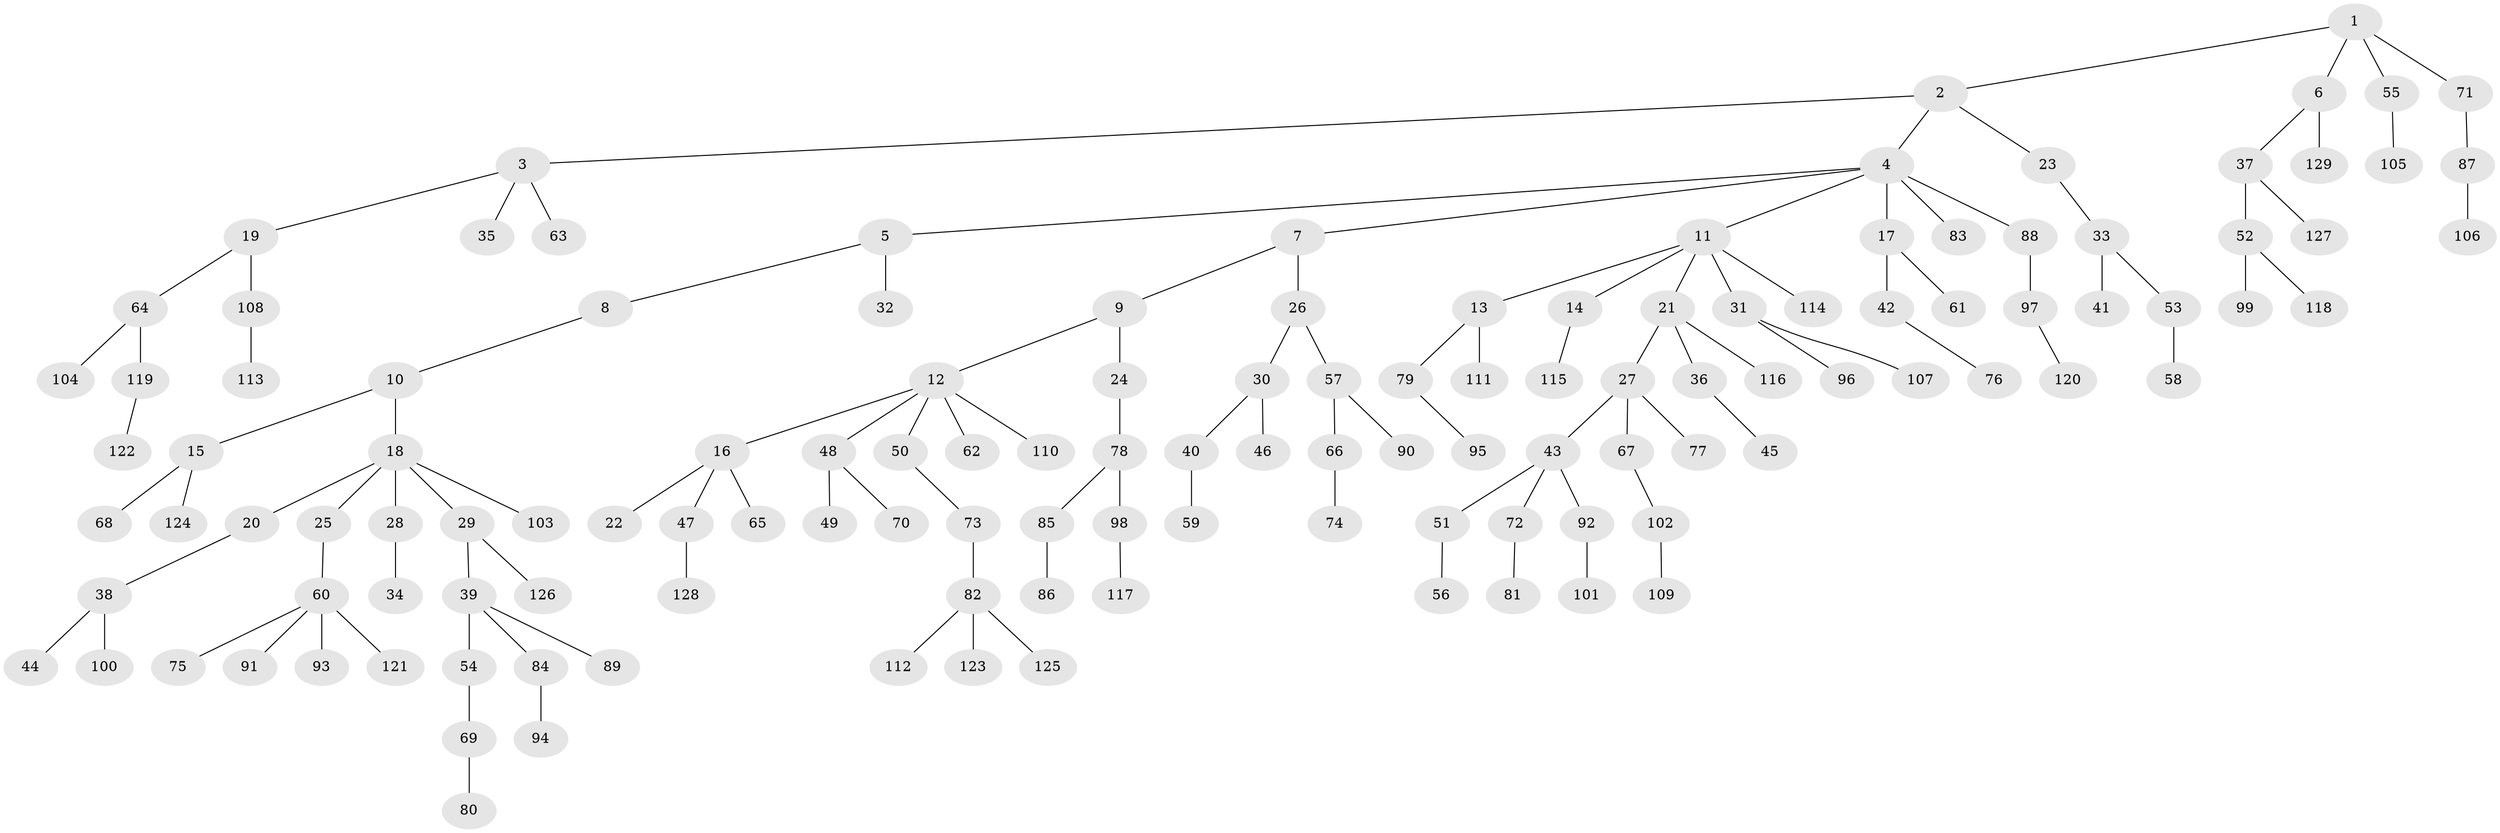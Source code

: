 // coarse degree distribution, {5: 0.04395604395604396, 4: 0.04395604395604396, 8: 0.01098901098901099, 2: 0.21978021978021978, 3: 0.13186813186813187, 1: 0.5274725274725275, 6: 0.02197802197802198}
// Generated by graph-tools (version 1.1) at 2025/42/03/06/25 10:42:03]
// undirected, 129 vertices, 128 edges
graph export_dot {
graph [start="1"]
  node [color=gray90,style=filled];
  1;
  2;
  3;
  4;
  5;
  6;
  7;
  8;
  9;
  10;
  11;
  12;
  13;
  14;
  15;
  16;
  17;
  18;
  19;
  20;
  21;
  22;
  23;
  24;
  25;
  26;
  27;
  28;
  29;
  30;
  31;
  32;
  33;
  34;
  35;
  36;
  37;
  38;
  39;
  40;
  41;
  42;
  43;
  44;
  45;
  46;
  47;
  48;
  49;
  50;
  51;
  52;
  53;
  54;
  55;
  56;
  57;
  58;
  59;
  60;
  61;
  62;
  63;
  64;
  65;
  66;
  67;
  68;
  69;
  70;
  71;
  72;
  73;
  74;
  75;
  76;
  77;
  78;
  79;
  80;
  81;
  82;
  83;
  84;
  85;
  86;
  87;
  88;
  89;
  90;
  91;
  92;
  93;
  94;
  95;
  96;
  97;
  98;
  99;
  100;
  101;
  102;
  103;
  104;
  105;
  106;
  107;
  108;
  109;
  110;
  111;
  112;
  113;
  114;
  115;
  116;
  117;
  118;
  119;
  120;
  121;
  122;
  123;
  124;
  125;
  126;
  127;
  128;
  129;
  1 -- 2;
  1 -- 6;
  1 -- 55;
  1 -- 71;
  2 -- 3;
  2 -- 4;
  2 -- 23;
  3 -- 19;
  3 -- 35;
  3 -- 63;
  4 -- 5;
  4 -- 7;
  4 -- 11;
  4 -- 17;
  4 -- 83;
  4 -- 88;
  5 -- 8;
  5 -- 32;
  6 -- 37;
  6 -- 129;
  7 -- 9;
  7 -- 26;
  8 -- 10;
  9 -- 12;
  9 -- 24;
  10 -- 15;
  10 -- 18;
  11 -- 13;
  11 -- 14;
  11 -- 21;
  11 -- 31;
  11 -- 114;
  12 -- 16;
  12 -- 48;
  12 -- 50;
  12 -- 62;
  12 -- 110;
  13 -- 79;
  13 -- 111;
  14 -- 115;
  15 -- 68;
  15 -- 124;
  16 -- 22;
  16 -- 47;
  16 -- 65;
  17 -- 42;
  17 -- 61;
  18 -- 20;
  18 -- 25;
  18 -- 28;
  18 -- 29;
  18 -- 103;
  19 -- 64;
  19 -- 108;
  20 -- 38;
  21 -- 27;
  21 -- 36;
  21 -- 116;
  23 -- 33;
  24 -- 78;
  25 -- 60;
  26 -- 30;
  26 -- 57;
  27 -- 43;
  27 -- 67;
  27 -- 77;
  28 -- 34;
  29 -- 39;
  29 -- 126;
  30 -- 40;
  30 -- 46;
  31 -- 96;
  31 -- 107;
  33 -- 41;
  33 -- 53;
  36 -- 45;
  37 -- 52;
  37 -- 127;
  38 -- 44;
  38 -- 100;
  39 -- 54;
  39 -- 84;
  39 -- 89;
  40 -- 59;
  42 -- 76;
  43 -- 51;
  43 -- 72;
  43 -- 92;
  47 -- 128;
  48 -- 49;
  48 -- 70;
  50 -- 73;
  51 -- 56;
  52 -- 99;
  52 -- 118;
  53 -- 58;
  54 -- 69;
  55 -- 105;
  57 -- 66;
  57 -- 90;
  60 -- 75;
  60 -- 91;
  60 -- 93;
  60 -- 121;
  64 -- 104;
  64 -- 119;
  66 -- 74;
  67 -- 102;
  69 -- 80;
  71 -- 87;
  72 -- 81;
  73 -- 82;
  78 -- 85;
  78 -- 98;
  79 -- 95;
  82 -- 112;
  82 -- 123;
  82 -- 125;
  84 -- 94;
  85 -- 86;
  87 -- 106;
  88 -- 97;
  92 -- 101;
  97 -- 120;
  98 -- 117;
  102 -- 109;
  108 -- 113;
  119 -- 122;
}
